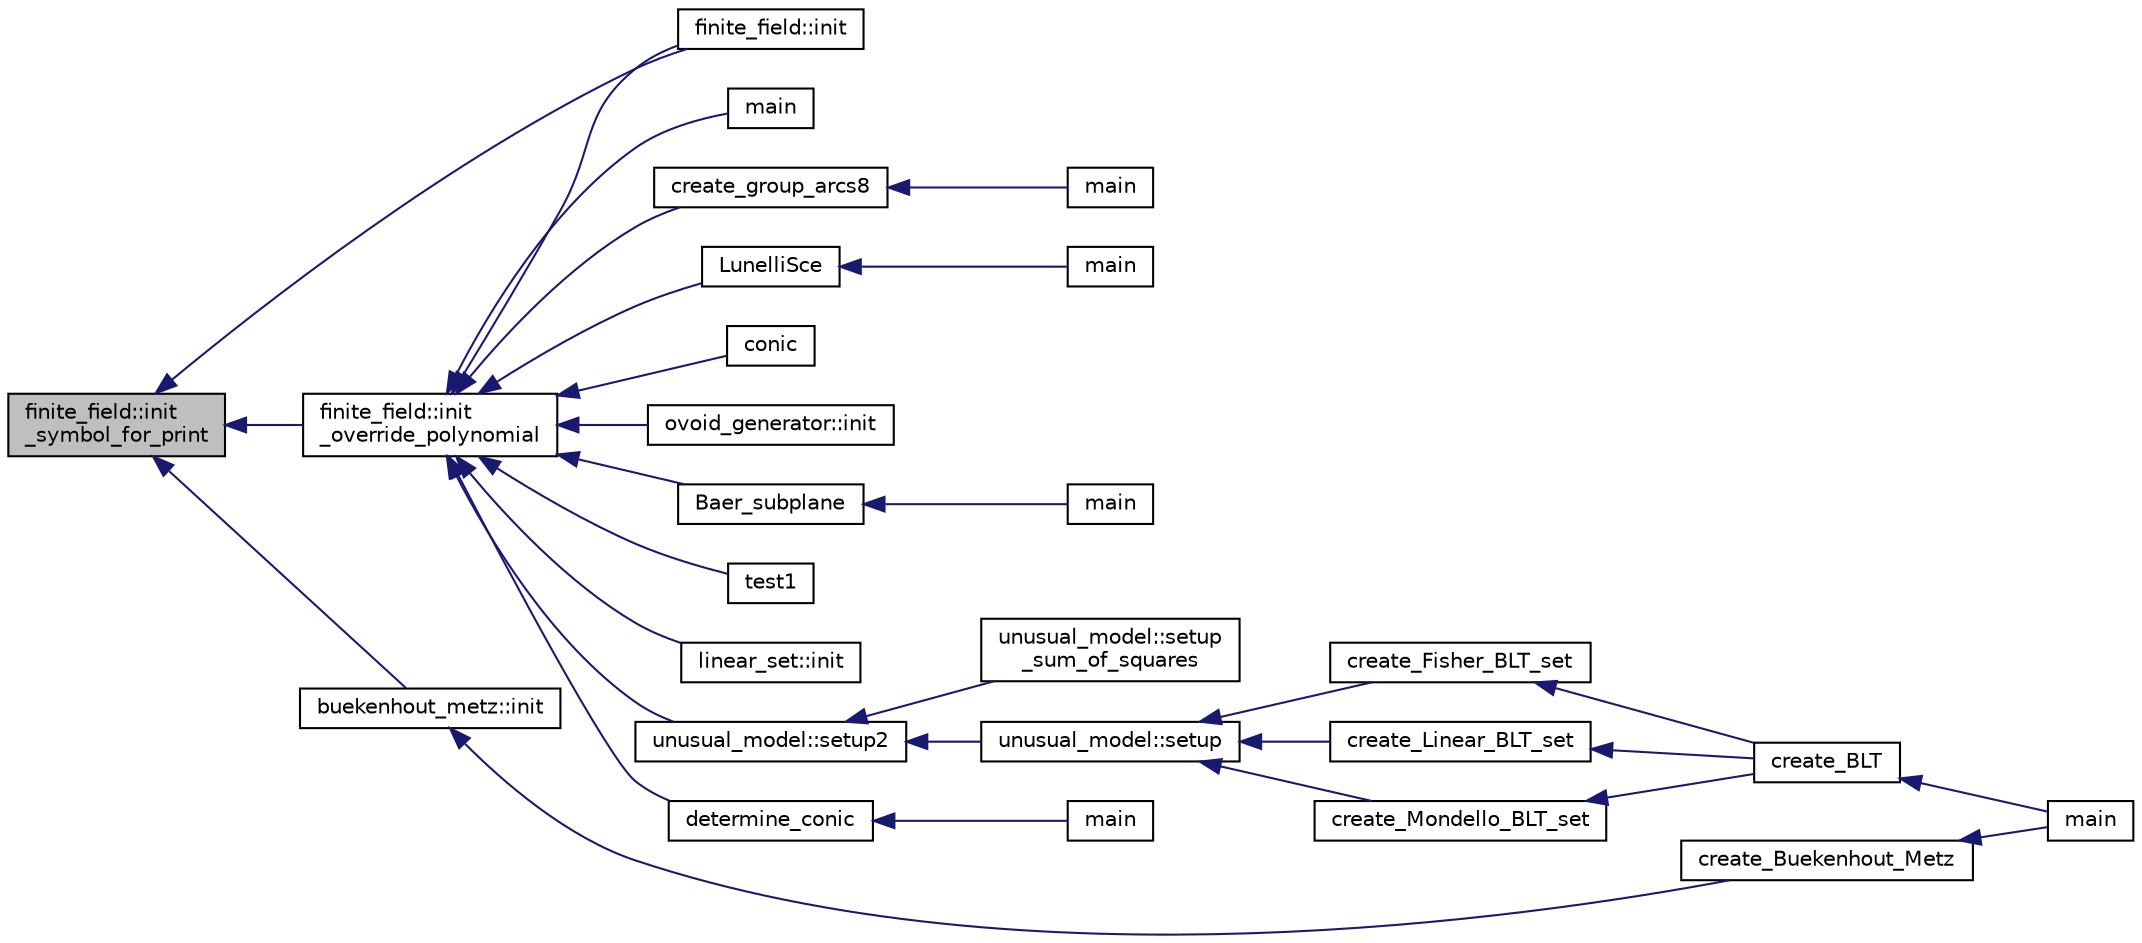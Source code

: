 digraph "finite_field::init_symbol_for_print"
{
  edge [fontname="Helvetica",fontsize="10",labelfontname="Helvetica",labelfontsize="10"];
  node [fontname="Helvetica",fontsize="10",shape=record];
  rankdir="LR";
  Node5901 [label="finite_field::init\l_symbol_for_print",height=0.2,width=0.4,color="black", fillcolor="grey75", style="filled", fontcolor="black"];
  Node5901 -> Node5902 [dir="back",color="midnightblue",fontsize="10",style="solid",fontname="Helvetica"];
  Node5902 [label="finite_field::init",height=0.2,width=0.4,color="black", fillcolor="white", style="filled",URL="$df/d5a/classfinite__field.html#af3a64c2b33179e383025e071514bb9cd"];
  Node5901 -> Node5903 [dir="back",color="midnightblue",fontsize="10",style="solid",fontname="Helvetica"];
  Node5903 [label="finite_field::init\l_override_polynomial",height=0.2,width=0.4,color="black", fillcolor="white", style="filled",URL="$df/d5a/classfinite__field.html#a39a40b052f326a05c5a1e6b13572f3e5"];
  Node5903 -> Node5904 [dir="back",color="midnightblue",fontsize="10",style="solid",fontname="Helvetica"];
  Node5904 [label="main",height=0.2,width=0.4,color="black", fillcolor="white", style="filled",URL="$d2/d11/codes_8h.html#a217dbf8b442f20279ea00b898af96f52"];
  Node5903 -> Node5905 [dir="back",color="midnightblue",fontsize="10",style="solid",fontname="Helvetica"];
  Node5905 [label="create_group_arcs8",height=0.2,width=0.4,color="black", fillcolor="white", style="filled",URL="$d1/d9e/create__group_8_c.html#a9928eebe07667a19d9ac9409e0c9702c"];
  Node5905 -> Node5906 [dir="back",color="midnightblue",fontsize="10",style="solid",fontname="Helvetica"];
  Node5906 [label="main",height=0.2,width=0.4,color="black", fillcolor="white", style="filled",URL="$d1/d9e/create__group_8_c.html#a217dbf8b442f20279ea00b898af96f52"];
  Node5903 -> Node5907 [dir="back",color="midnightblue",fontsize="10",style="solid",fontname="Helvetica"];
  Node5907 [label="LunelliSce",height=0.2,width=0.4,color="black", fillcolor="white", style="filled",URL="$d4/de8/conic_8_c.html#aff3f16a42ec8b9efa78fc209b8ab5452"];
  Node5907 -> Node5908 [dir="back",color="midnightblue",fontsize="10",style="solid",fontname="Helvetica"];
  Node5908 [label="main",height=0.2,width=0.4,color="black", fillcolor="white", style="filled",URL="$db/d67/test__hyperoval_8_c.html#a3c04138a5bfe5d72780bb7e82a18e627"];
  Node5903 -> Node5909 [dir="back",color="midnightblue",fontsize="10",style="solid",fontname="Helvetica"];
  Node5909 [label="conic",height=0.2,width=0.4,color="black", fillcolor="white", style="filled",URL="$d4/de8/conic_8_c.html#a96def9474b981a9d5831a9b48d85d652"];
  Node5903 -> Node5910 [dir="back",color="midnightblue",fontsize="10",style="solid",fontname="Helvetica"];
  Node5910 [label="ovoid_generator::init",height=0.2,width=0.4,color="black", fillcolor="white", style="filled",URL="$d3/daf/classovoid__generator.html#a44d90a4751554076f432f35089a964c2"];
  Node5903 -> Node5911 [dir="back",color="midnightblue",fontsize="10",style="solid",fontname="Helvetica"];
  Node5911 [label="Baer_subplane",height=0.2,width=0.4,color="black", fillcolor="white", style="filled",URL="$d7/d86/baer__subplane_8_c.html#a96de72c7f68c8230d5c55b7155ca1430"];
  Node5911 -> Node5912 [dir="back",color="midnightblue",fontsize="10",style="solid",fontname="Helvetica"];
  Node5912 [label="main",height=0.2,width=0.4,color="black", fillcolor="white", style="filled",URL="$d7/d86/baer__subplane_8_c.html#a3c04138a5bfe5d72780bb7e82a18e627"];
  Node5903 -> Node5913 [dir="back",color="midnightblue",fontsize="10",style="solid",fontname="Helvetica"];
  Node5913 [label="test1",height=0.2,width=0.4,color="black", fillcolor="white", style="filled",URL="$d9/db0/factor__space_8_c.html#ae2a201e46836d85cb2c5579a837b641a"];
  Node5903 -> Node5914 [dir="back",color="midnightblue",fontsize="10",style="solid",fontname="Helvetica"];
  Node5914 [label="linear_set::init",height=0.2,width=0.4,color="black", fillcolor="white", style="filled",URL="$dd/d86/classlinear__set.html#a7ab24e84423749047d5465cb15505475"];
  Node5903 -> Node5902 [dir="back",color="midnightblue",fontsize="10",style="solid",fontname="Helvetica"];
  Node5903 -> Node5915 [dir="back",color="midnightblue",fontsize="10",style="solid",fontname="Helvetica"];
  Node5915 [label="unusual_model::setup2",height=0.2,width=0.4,color="black", fillcolor="white", style="filled",URL="$dc/d50/classunusual__model.html#a00f7da705c24f863338828447abf7aae"];
  Node5915 -> Node5916 [dir="back",color="midnightblue",fontsize="10",style="solid",fontname="Helvetica"];
  Node5916 [label="unusual_model::setup\l_sum_of_squares",height=0.2,width=0.4,color="black", fillcolor="white", style="filled",URL="$dc/d50/classunusual__model.html#ab330b51451b34a5291ee5707ef725eff"];
  Node5915 -> Node5917 [dir="back",color="midnightblue",fontsize="10",style="solid",fontname="Helvetica"];
  Node5917 [label="unusual_model::setup",height=0.2,width=0.4,color="black", fillcolor="white", style="filled",URL="$dc/d50/classunusual__model.html#adb517fd342dd2ed2d0cc117211ac1c0d"];
  Node5917 -> Node5918 [dir="back",color="midnightblue",fontsize="10",style="solid",fontname="Helvetica"];
  Node5918 [label="create_Fisher_BLT_set",height=0.2,width=0.4,color="black", fillcolor="white", style="filled",URL="$d4/d67/geometry_8h.html#ad970fc96c238a422a64338691f8b91cc"];
  Node5918 -> Node5919 [dir="back",color="midnightblue",fontsize="10",style="solid",fontname="Helvetica"];
  Node5919 [label="create_BLT",height=0.2,width=0.4,color="black", fillcolor="white", style="filled",URL="$d4/d67/geometry_8h.html#a5a6f4081a90668e2e95f8e4886d241d9"];
  Node5919 -> Node5920 [dir="back",color="midnightblue",fontsize="10",style="solid",fontname="Helvetica"];
  Node5920 [label="main",height=0.2,width=0.4,color="black", fillcolor="white", style="filled",URL="$d4/d6e/make__something_8_c.html#a217dbf8b442f20279ea00b898af96f52"];
  Node5917 -> Node5921 [dir="back",color="midnightblue",fontsize="10",style="solid",fontname="Helvetica"];
  Node5921 [label="create_Linear_BLT_set",height=0.2,width=0.4,color="black", fillcolor="white", style="filled",URL="$d4/d67/geometry_8h.html#a9a35af1dd478ad49c6922240bfff89dd"];
  Node5921 -> Node5919 [dir="back",color="midnightblue",fontsize="10",style="solid",fontname="Helvetica"];
  Node5917 -> Node5922 [dir="back",color="midnightblue",fontsize="10",style="solid",fontname="Helvetica"];
  Node5922 [label="create_Mondello_BLT_set",height=0.2,width=0.4,color="black", fillcolor="white", style="filled",URL="$d4/d67/geometry_8h.html#ab6f68b0ad3b8ccc37d88073576930ea8"];
  Node5922 -> Node5919 [dir="back",color="midnightblue",fontsize="10",style="solid",fontname="Helvetica"];
  Node5903 -> Node5923 [dir="back",color="midnightblue",fontsize="10",style="solid",fontname="Helvetica"];
  Node5923 [label="determine_conic",height=0.2,width=0.4,color="black", fillcolor="white", style="filled",URL="$d5/d87/globals_8h.html#a1f36b2be45a6576165929165abb56f1e"];
  Node5923 -> Node5924 [dir="back",color="midnightblue",fontsize="10",style="solid",fontname="Helvetica"];
  Node5924 [label="main",height=0.2,width=0.4,color="black", fillcolor="white", style="filled",URL="$d4/de8/conic_8_c.html#a3c04138a5bfe5d72780bb7e82a18e627"];
  Node5901 -> Node5925 [dir="back",color="midnightblue",fontsize="10",style="solid",fontname="Helvetica"];
  Node5925 [label="buekenhout_metz::init",height=0.2,width=0.4,color="black", fillcolor="white", style="filled",URL="$d8/d98/classbuekenhout__metz.html#a9a784ac5ef293953fbf1c53419c6d02b"];
  Node5925 -> Node5926 [dir="back",color="midnightblue",fontsize="10",style="solid",fontname="Helvetica"];
  Node5926 [label="create_Buekenhout_Metz",height=0.2,width=0.4,color="black", fillcolor="white", style="filled",URL="$df/d74/tl__geometry_8h.html#a78309855776389326c2be56b2c5c1f0c"];
  Node5926 -> Node5920 [dir="back",color="midnightblue",fontsize="10",style="solid",fontname="Helvetica"];
}
